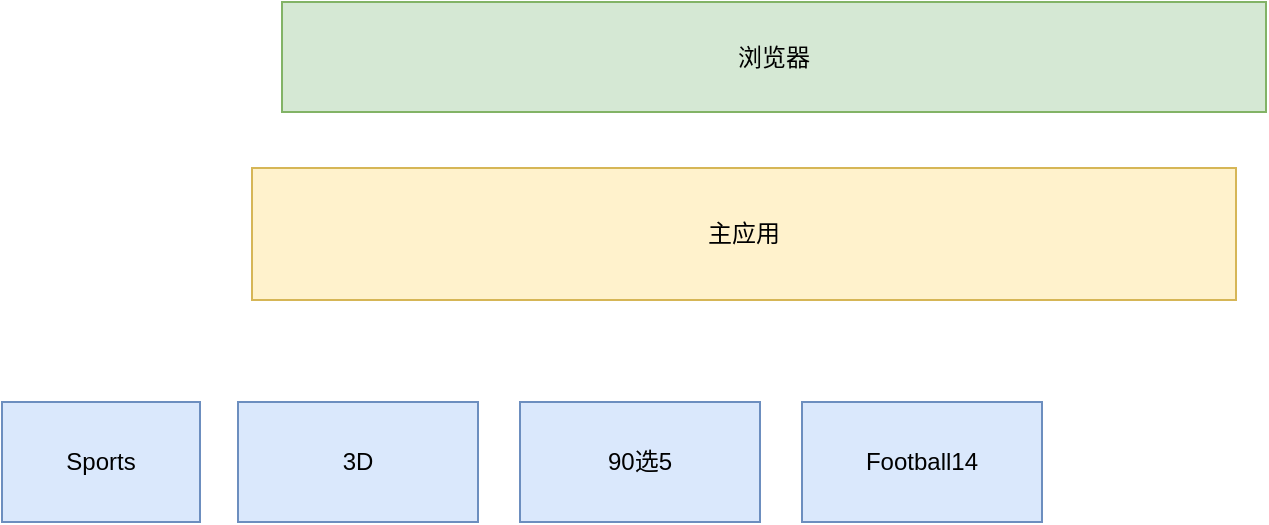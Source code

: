 <mxfile version="15.8.3" type="github">
  <diagram id="5t4wGBa66jrqZ2ULJCFr" name="Page-1">
    <mxGraphModel dx="1422" dy="762" grid="0" gridSize="10" guides="1" tooltips="1" connect="1" arrows="1" fold="1" page="1" pageScale="1" pageWidth="1200" pageHeight="1600" background="none" math="0" shadow="0">
      <root>
        <mxCell id="0" />
        <mxCell id="1" parent="0" />
        <mxCell id="kLMKeRcshYw_PilVYGeS-6" value="Sports" style="rounded=0;whiteSpace=wrap;html=1;fillColor=#dae8fc;strokeColor=#6c8ebf;" vertex="1" parent="1">
          <mxGeometry x="137" y="214" width="99" height="60" as="geometry" />
        </mxCell>
        <mxCell id="kLMKeRcshYw_PilVYGeS-7" value="3D" style="rounded=0;whiteSpace=wrap;html=1;fillColor=#dae8fc;strokeColor=#6c8ebf;" vertex="1" parent="1">
          <mxGeometry x="255" y="214" width="120" height="60" as="geometry" />
        </mxCell>
        <mxCell id="kLMKeRcshYw_PilVYGeS-8" value="90选5" style="rounded=0;whiteSpace=wrap;html=1;fillColor=#dae8fc;strokeColor=#6c8ebf;" vertex="1" parent="1">
          <mxGeometry x="396" y="214" width="120" height="60" as="geometry" />
        </mxCell>
        <mxCell id="kLMKeRcshYw_PilVYGeS-9" value="Football14" style="rounded=0;whiteSpace=wrap;html=1;fillColor=#dae8fc;strokeColor=#6c8ebf;" vertex="1" parent="1">
          <mxGeometry x="537" y="214" width="120" height="60" as="geometry" />
        </mxCell>
        <mxCell id="kLMKeRcshYw_PilVYGeS-1" value="浏览器" style="rounded=0;whiteSpace=wrap;html=1;fillColor=#d5e8d4;strokeColor=#82b366;" vertex="1" parent="1">
          <mxGeometry x="277" y="14" width="492" height="55" as="geometry" />
        </mxCell>
        <mxCell id="kLMKeRcshYw_PilVYGeS-3" value="主应用" style="rounded=0;whiteSpace=wrap;html=1;fillColor=#fff2cc;strokeColor=#d6b656;" vertex="1" parent="1">
          <mxGeometry x="262" y="97" width="492" height="66" as="geometry" />
        </mxCell>
      </root>
    </mxGraphModel>
  </diagram>
</mxfile>
